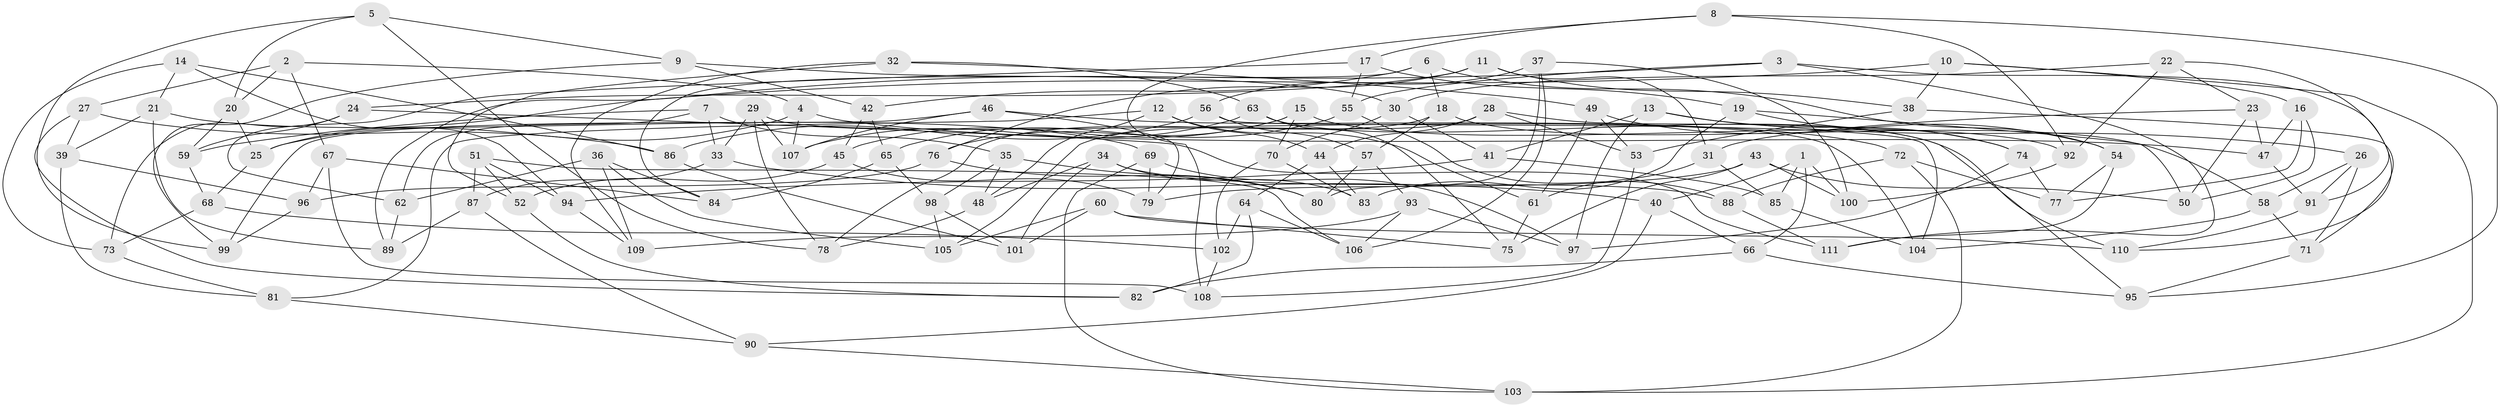 // coarse degree distribution, {5: 0.2727272727272727, 4: 0.18181818181818182, 3: 0.18181818181818182, 2: 0.030303030303030304, 10: 0.06060606060606061, 6: 0.12121212121212122, 9: 0.030303030303030304, 12: 0.06060606060606061, 7: 0.030303030303030304, 15: 0.030303030303030304}
// Generated by graph-tools (version 1.1) at 2025/03/03/04/25 22:03:31]
// undirected, 111 vertices, 222 edges
graph export_dot {
graph [start="1"]
  node [color=gray90,style=filled];
  1;
  2;
  3;
  4;
  5;
  6;
  7;
  8;
  9;
  10;
  11;
  12;
  13;
  14;
  15;
  16;
  17;
  18;
  19;
  20;
  21;
  22;
  23;
  24;
  25;
  26;
  27;
  28;
  29;
  30;
  31;
  32;
  33;
  34;
  35;
  36;
  37;
  38;
  39;
  40;
  41;
  42;
  43;
  44;
  45;
  46;
  47;
  48;
  49;
  50;
  51;
  52;
  53;
  54;
  55;
  56;
  57;
  58;
  59;
  60;
  61;
  62;
  63;
  64;
  65;
  66;
  67;
  68;
  69;
  70;
  71;
  72;
  73;
  74;
  75;
  76;
  77;
  78;
  79;
  80;
  81;
  82;
  83;
  84;
  85;
  86;
  87;
  88;
  89;
  90;
  91;
  92;
  93;
  94;
  95;
  96;
  97;
  98;
  99;
  100;
  101;
  102;
  103;
  104;
  105;
  106;
  107;
  108;
  109;
  110;
  111;
  1 -- 100;
  1 -- 85;
  1 -- 40;
  1 -- 66;
  2 -- 4;
  2 -- 27;
  2 -- 20;
  2 -- 67;
  3 -- 89;
  3 -- 110;
  3 -- 55;
  3 -- 111;
  4 -- 107;
  4 -- 47;
  4 -- 25;
  5 -- 9;
  5 -- 20;
  5 -- 99;
  5 -- 78;
  6 -- 18;
  6 -- 84;
  6 -- 54;
  6 -- 42;
  7 -- 35;
  7 -- 59;
  7 -- 33;
  7 -- 62;
  8 -- 92;
  8 -- 108;
  8 -- 17;
  8 -- 95;
  9 -- 99;
  9 -- 30;
  9 -- 42;
  10 -- 25;
  10 -- 103;
  10 -- 16;
  10 -- 38;
  11 -- 38;
  11 -- 76;
  11 -- 24;
  11 -- 31;
  12 -- 61;
  12 -- 81;
  12 -- 48;
  12 -- 44;
  13 -- 41;
  13 -- 74;
  13 -- 26;
  13 -- 97;
  14 -- 21;
  14 -- 94;
  14 -- 73;
  14 -- 86;
  15 -- 45;
  15 -- 76;
  15 -- 92;
  15 -- 70;
  16 -- 50;
  16 -- 47;
  16 -- 77;
  17 -- 55;
  17 -- 62;
  17 -- 19;
  18 -- 78;
  18 -- 57;
  18 -- 58;
  19 -- 83;
  19 -- 50;
  19 -- 74;
  20 -- 25;
  20 -- 59;
  21 -- 69;
  21 -- 89;
  21 -- 39;
  22 -- 91;
  22 -- 23;
  22 -- 92;
  22 -- 30;
  23 -- 31;
  23 -- 47;
  23 -- 50;
  24 -- 111;
  24 -- 73;
  24 -- 59;
  25 -- 68;
  26 -- 58;
  26 -- 71;
  26 -- 91;
  27 -- 82;
  27 -- 86;
  27 -- 39;
  28 -- 53;
  28 -- 105;
  28 -- 44;
  28 -- 95;
  29 -- 33;
  29 -- 104;
  29 -- 107;
  29 -- 78;
  30 -- 70;
  30 -- 41;
  31 -- 85;
  31 -- 61;
  32 -- 109;
  32 -- 63;
  32 -- 49;
  32 -- 52;
  33 -- 40;
  33 -- 87;
  34 -- 88;
  34 -- 48;
  34 -- 101;
  34 -- 83;
  35 -- 80;
  35 -- 48;
  35 -- 98;
  36 -- 84;
  36 -- 105;
  36 -- 62;
  36 -- 109;
  37 -- 56;
  37 -- 100;
  37 -- 106;
  37 -- 80;
  38 -- 71;
  38 -- 53;
  39 -- 96;
  39 -- 81;
  40 -- 66;
  40 -- 90;
  41 -- 94;
  41 -- 85;
  42 -- 45;
  42 -- 65;
  43 -- 50;
  43 -- 100;
  43 -- 79;
  43 -- 75;
  44 -- 64;
  44 -- 83;
  45 -- 52;
  45 -- 79;
  46 -- 107;
  46 -- 99;
  46 -- 79;
  46 -- 72;
  47 -- 91;
  48 -- 78;
  49 -- 54;
  49 -- 61;
  49 -- 53;
  51 -- 106;
  51 -- 94;
  51 -- 87;
  51 -- 52;
  52 -- 82;
  53 -- 108;
  54 -- 77;
  54 -- 111;
  55 -- 88;
  55 -- 65;
  56 -- 86;
  56 -- 57;
  56 -- 104;
  57 -- 93;
  57 -- 80;
  58 -- 104;
  58 -- 71;
  59 -- 68;
  60 -- 110;
  60 -- 101;
  60 -- 105;
  60 -- 75;
  61 -- 75;
  62 -- 89;
  63 -- 110;
  63 -- 107;
  63 -- 75;
  64 -- 102;
  64 -- 82;
  64 -- 106;
  65 -- 84;
  65 -- 98;
  66 -- 95;
  66 -- 82;
  67 -- 108;
  67 -- 96;
  67 -- 84;
  68 -- 73;
  68 -- 102;
  69 -- 97;
  69 -- 79;
  69 -- 103;
  70 -- 102;
  70 -- 83;
  71 -- 95;
  72 -- 77;
  72 -- 103;
  72 -- 88;
  73 -- 81;
  74 -- 97;
  74 -- 77;
  76 -- 80;
  76 -- 96;
  81 -- 90;
  85 -- 104;
  86 -- 101;
  87 -- 89;
  87 -- 90;
  88 -- 111;
  90 -- 103;
  91 -- 110;
  92 -- 100;
  93 -- 106;
  93 -- 97;
  93 -- 109;
  94 -- 109;
  96 -- 99;
  98 -- 105;
  98 -- 101;
  102 -- 108;
}
